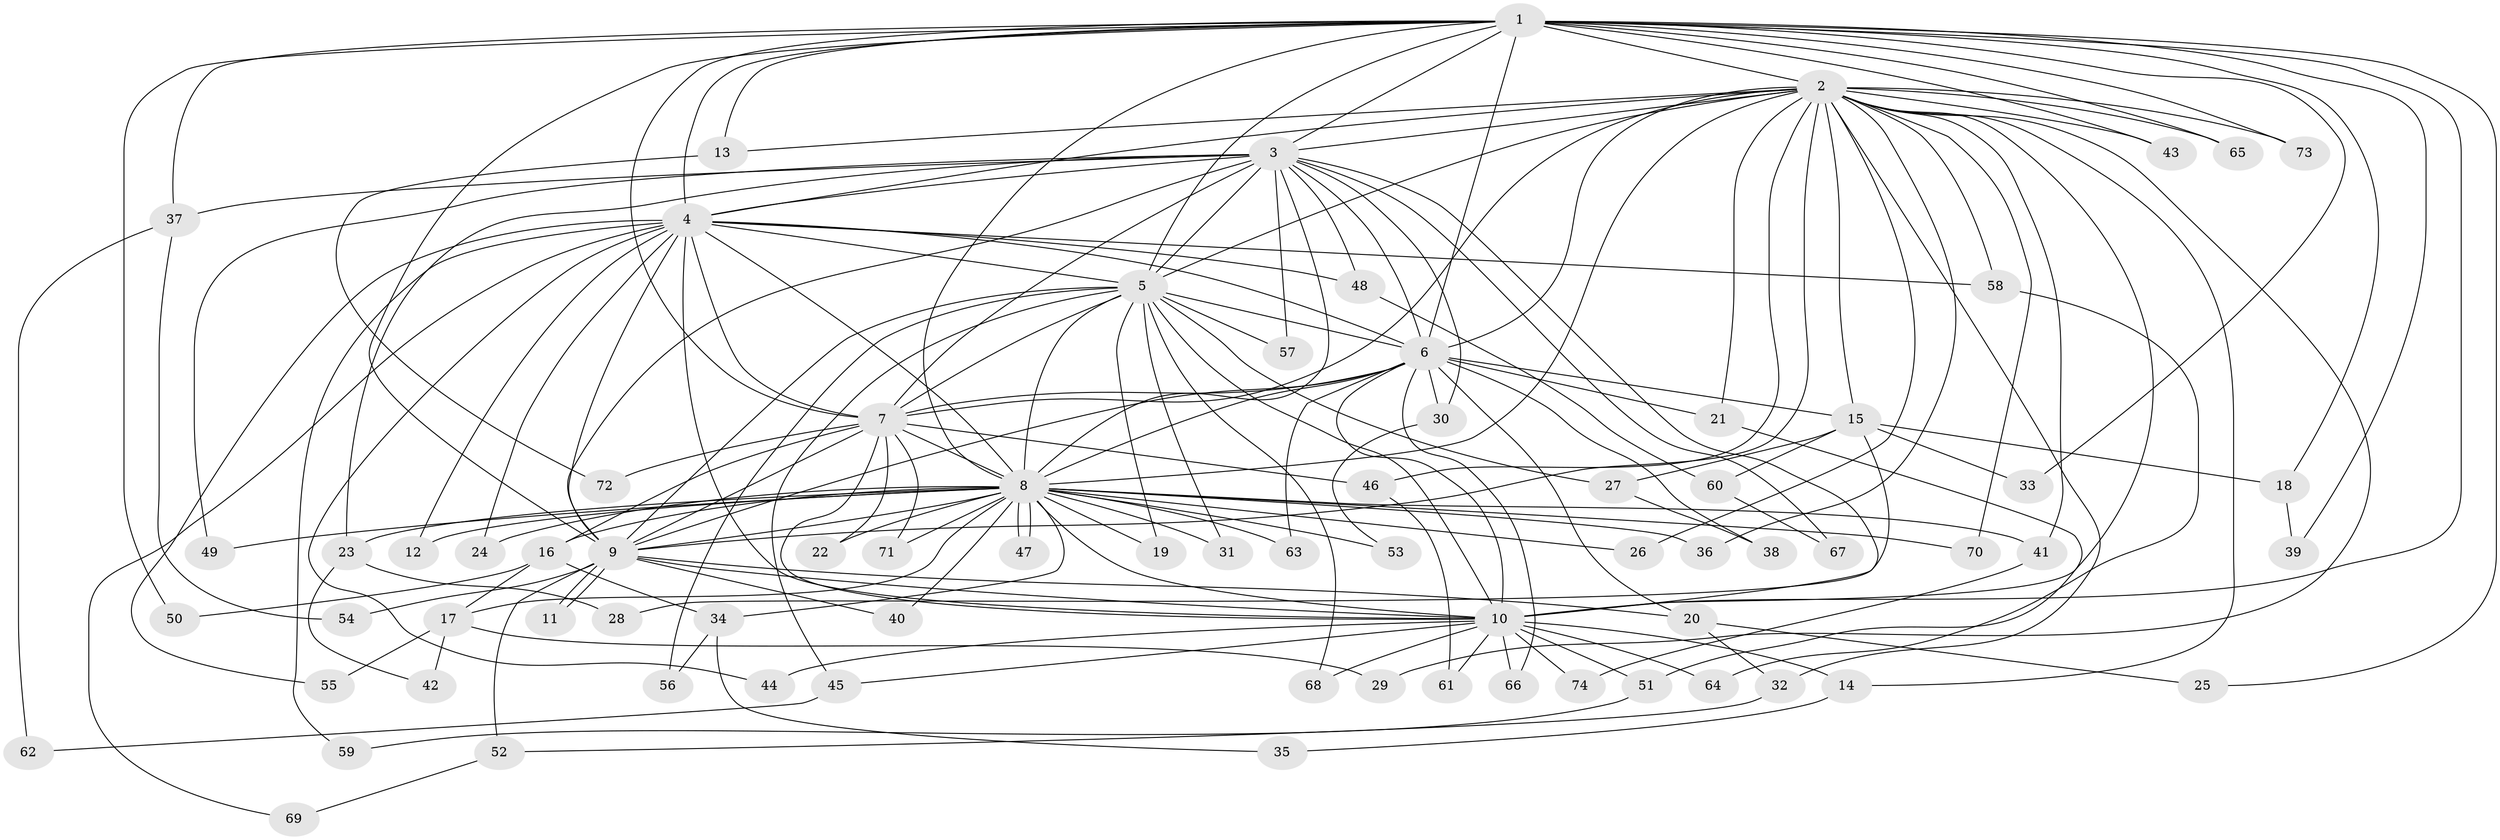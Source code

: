 // coarse degree distribution, {13: 0.019230769230769232, 14: 0.038461538461538464, 25: 0.019230769230769232, 3: 0.23076923076923078, 7: 0.019230769230769232, 2: 0.4230769230769231, 15: 0.019230769230769232, 4: 0.07692307692307693, 5: 0.038461538461538464, 12: 0.019230769230769232, 1: 0.038461538461538464, 24: 0.019230769230769232, 16: 0.038461538461538464}
// Generated by graph-tools (version 1.1) at 2025/36/03/04/25 23:36:16]
// undirected, 74 vertices, 173 edges
graph export_dot {
  node [color=gray90,style=filled];
  1;
  2;
  3;
  4;
  5;
  6;
  7;
  8;
  9;
  10;
  11;
  12;
  13;
  14;
  15;
  16;
  17;
  18;
  19;
  20;
  21;
  22;
  23;
  24;
  25;
  26;
  27;
  28;
  29;
  30;
  31;
  32;
  33;
  34;
  35;
  36;
  37;
  38;
  39;
  40;
  41;
  42;
  43;
  44;
  45;
  46;
  47;
  48;
  49;
  50;
  51;
  52;
  53;
  54;
  55;
  56;
  57;
  58;
  59;
  60;
  61;
  62;
  63;
  64;
  65;
  66;
  67;
  68;
  69;
  70;
  71;
  72;
  73;
  74;
  1 -- 2;
  1 -- 3;
  1 -- 4;
  1 -- 5;
  1 -- 6;
  1 -- 7;
  1 -- 8;
  1 -- 9;
  1 -- 10;
  1 -- 13;
  1 -- 18;
  1 -- 25;
  1 -- 33;
  1 -- 37;
  1 -- 39;
  1 -- 43;
  1 -- 50;
  1 -- 65;
  1 -- 73;
  2 -- 3;
  2 -- 4;
  2 -- 5;
  2 -- 6;
  2 -- 7;
  2 -- 8;
  2 -- 9;
  2 -- 10;
  2 -- 13;
  2 -- 14;
  2 -- 15;
  2 -- 21;
  2 -- 26;
  2 -- 29;
  2 -- 32;
  2 -- 36;
  2 -- 41;
  2 -- 43;
  2 -- 46;
  2 -- 58;
  2 -- 65;
  2 -- 70;
  2 -- 73;
  3 -- 4;
  3 -- 5;
  3 -- 6;
  3 -- 7;
  3 -- 8;
  3 -- 9;
  3 -- 10;
  3 -- 23;
  3 -- 30;
  3 -- 37;
  3 -- 48;
  3 -- 49;
  3 -- 57;
  3 -- 67;
  4 -- 5;
  4 -- 6;
  4 -- 7;
  4 -- 8;
  4 -- 9;
  4 -- 10;
  4 -- 12;
  4 -- 24;
  4 -- 44;
  4 -- 48;
  4 -- 55;
  4 -- 58;
  4 -- 59;
  4 -- 69;
  5 -- 6;
  5 -- 7;
  5 -- 8;
  5 -- 9;
  5 -- 10;
  5 -- 19;
  5 -- 27;
  5 -- 31;
  5 -- 45;
  5 -- 56;
  5 -- 57;
  5 -- 68;
  6 -- 7;
  6 -- 8;
  6 -- 9;
  6 -- 10;
  6 -- 15;
  6 -- 20;
  6 -- 21;
  6 -- 30;
  6 -- 38;
  6 -- 63;
  6 -- 66;
  7 -- 8;
  7 -- 9;
  7 -- 10;
  7 -- 16;
  7 -- 22;
  7 -- 46;
  7 -- 71;
  7 -- 72;
  8 -- 9;
  8 -- 10;
  8 -- 12;
  8 -- 16;
  8 -- 17;
  8 -- 19;
  8 -- 22;
  8 -- 23;
  8 -- 24;
  8 -- 26;
  8 -- 31;
  8 -- 34;
  8 -- 36;
  8 -- 40;
  8 -- 41;
  8 -- 47;
  8 -- 47;
  8 -- 49;
  8 -- 53;
  8 -- 63;
  8 -- 70;
  8 -- 71;
  9 -- 10;
  9 -- 11;
  9 -- 11;
  9 -- 20;
  9 -- 40;
  9 -- 52;
  9 -- 54;
  10 -- 14;
  10 -- 44;
  10 -- 45;
  10 -- 51;
  10 -- 61;
  10 -- 64;
  10 -- 66;
  10 -- 68;
  10 -- 74;
  13 -- 72;
  14 -- 35;
  15 -- 18;
  15 -- 27;
  15 -- 28;
  15 -- 33;
  15 -- 60;
  16 -- 17;
  16 -- 34;
  16 -- 50;
  17 -- 29;
  17 -- 42;
  17 -- 55;
  18 -- 39;
  20 -- 25;
  20 -- 32;
  21 -- 51;
  23 -- 28;
  23 -- 42;
  27 -- 38;
  30 -- 53;
  32 -- 52;
  34 -- 35;
  34 -- 56;
  37 -- 54;
  37 -- 62;
  41 -- 74;
  45 -- 62;
  46 -- 61;
  48 -- 60;
  51 -- 59;
  52 -- 69;
  58 -- 64;
  60 -- 67;
}
